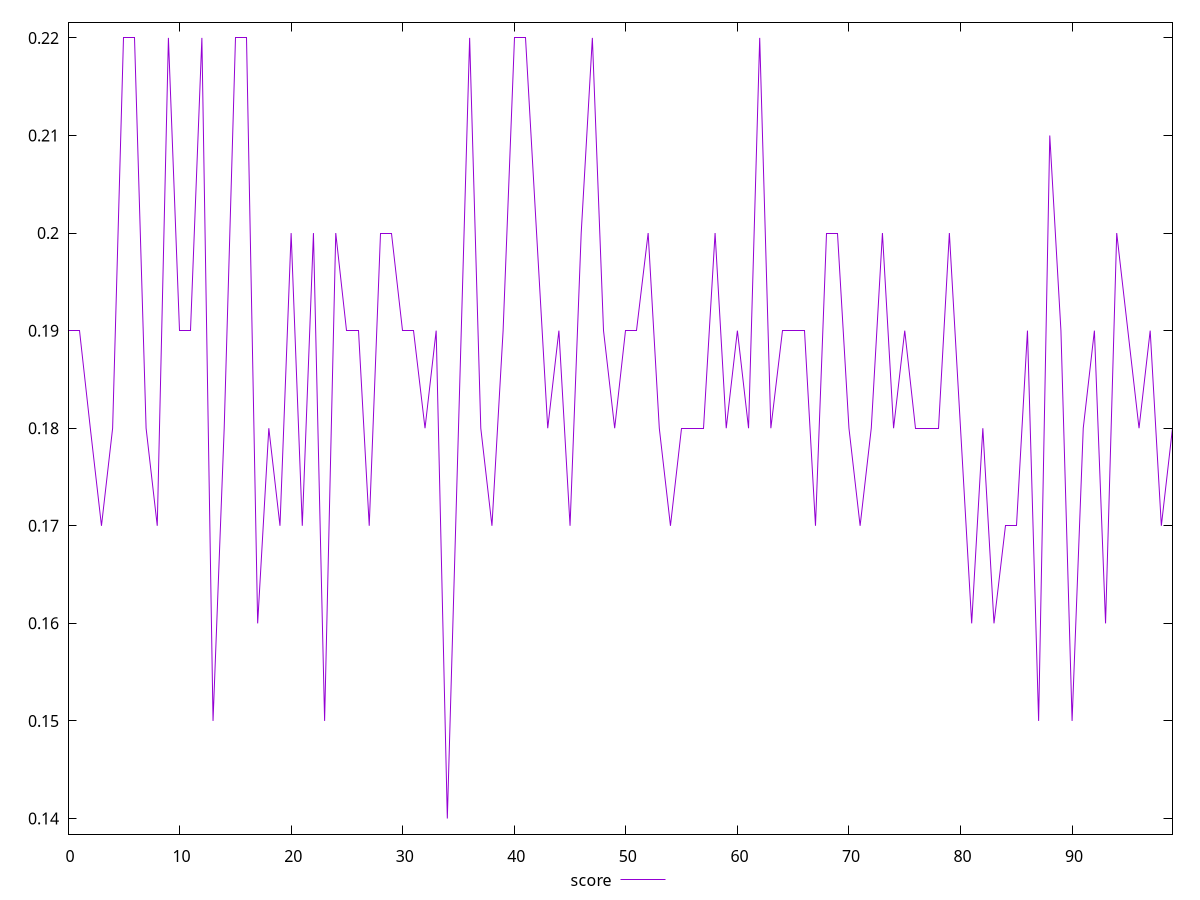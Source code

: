 reset

$score <<EOF
0 0.19
1 0.19
2 0.18
3 0.17
4 0.18
5 0.22
6 0.22
7 0.18
8 0.17
9 0.22
10 0.19
11 0.19
12 0.22
13 0.15
14 0.18
15 0.22
16 0.22
17 0.16
18 0.18
19 0.17
20 0.2
21 0.17
22 0.2
23 0.15
24 0.2
25 0.19
26 0.19
27 0.17
28 0.2
29 0.2
30 0.19
31 0.19
32 0.18
33 0.19
34 0.14
35 0.18
36 0.22
37 0.18
38 0.17
39 0.19
40 0.22
41 0.22
42 0.2
43 0.18
44 0.19
45 0.17
46 0.2
47 0.22
48 0.19
49 0.18
50 0.19
51 0.19
52 0.2
53 0.18
54 0.17
55 0.18
56 0.18
57 0.18
58 0.2
59 0.18
60 0.19
61 0.18
62 0.22
63 0.18
64 0.19
65 0.19
66 0.19
67 0.17
68 0.2
69 0.2
70 0.18
71 0.17
72 0.18
73 0.2
74 0.18
75 0.19
76 0.18
77 0.18
78 0.18
79 0.2
80 0.18
81 0.16
82 0.18
83 0.16
84 0.17
85 0.17
86 0.19
87 0.15
88 0.21
89 0.19
90 0.15
91 0.18
92 0.19
93 0.16
94 0.2
95 0.19
96 0.18
97 0.19
98 0.17
99 0.18
EOF

set key outside below
set xrange [0:99]
set yrange [0.13840000000000002:0.2216]
set trange [0.13840000000000002:0.2216]
set terminal svg size 640, 500 enhanced background rgb 'white'
set output "report_00009_2021-02-08T22-37-41.559Z/largest-contentful-paint/samples/pages+cached+noadtech+nomedia/score/values.svg"

plot $score title "score" with line

reset

